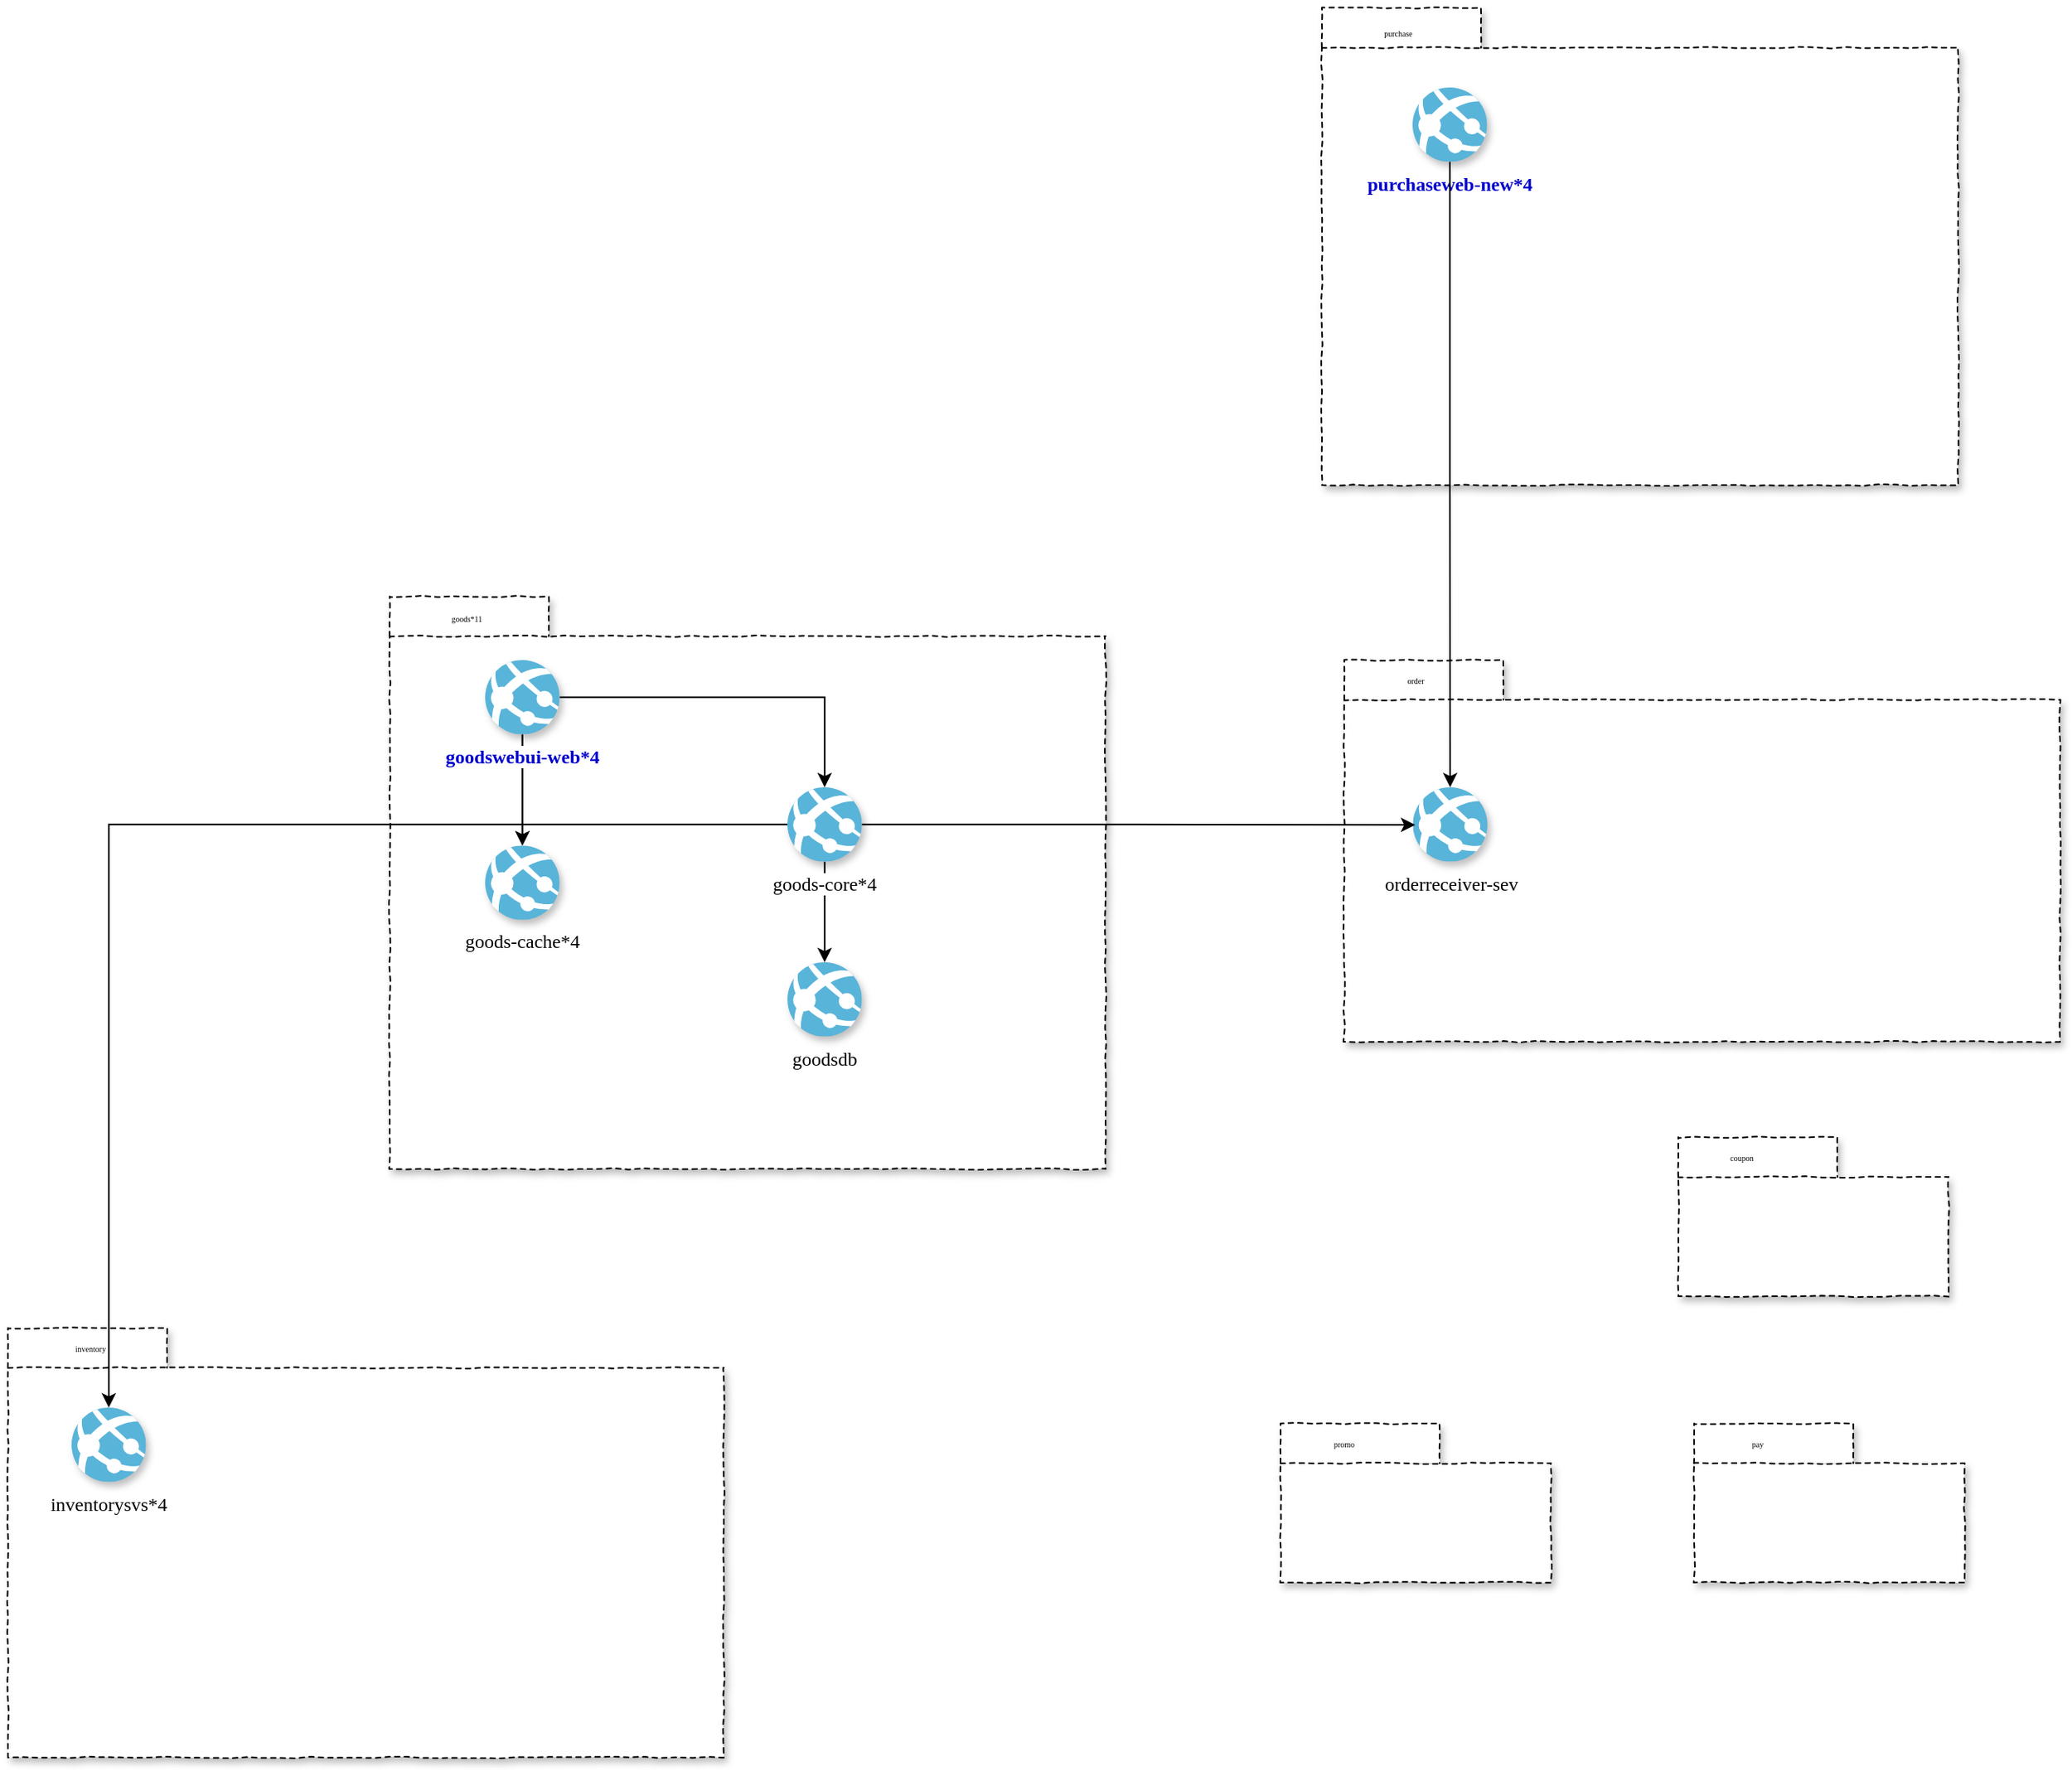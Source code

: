 <mxfile version="20.2.7" type="github">
  <diagram id="czq2NwJjlsjAraEdjovs" name="第 1 页">
    <mxGraphModel dx="2324" dy="2005" grid="1" gridSize="10" guides="1" tooltips="1" connect="1" arrows="1" fold="1" page="1" pageScale="1" pageWidth="827" pageHeight="1169" math="0" shadow="0">
      <root>
        <mxCell id="0" />
        <mxCell id="1" parent="0" />
        <mxCell id="hmzTRBHMW24GZiser8V7-12" value="" style="group" vertex="1" connectable="0" parent="1">
          <mxGeometry x="-220" y="-260" width="450" height="360" as="geometry" />
        </mxCell>
        <mxCell id="hmzTRBHMW24GZiser8V7-7" value="" style="shape=folder;spacingTop=10;tabWidth=100;tabHeight=25;tabPosition=left;dashed=1;enumerate=0;comic=1;jiggle=1;treeMoving=0;treeFolding=0;deletable=1;rotatable=0;noLabel=0;shadow=1;sketch=0;" vertex="1" parent="hmzTRBHMW24GZiser8V7-12">
          <mxGeometry x="10" width="450" height="360" as="geometry" />
        </mxCell>
        <mxCell id="hmzTRBHMW24GZiser8V7-11" value="goods*11" style="text;html=1;strokeColor=none;fillColor=none;align=center;verticalAlign=middle;whiteSpace=wrap;rounded=0;shadow=1;comic=1;sketch=0;jiggle=1;fontFamily=Verdana;fontSize=5;" vertex="1" parent="hmzTRBHMW24GZiser8V7-12">
          <mxGeometry x="14.516" y="-8.882e-16" width="87.097" height="28.8" as="geometry" />
        </mxCell>
        <mxCell id="hmzTRBHMW24GZiser8V7-35" style="edgeStyle=orthogonalEdgeStyle;rounded=0;orthogonalLoop=1;jettySize=auto;html=1;fontFamily=Verdana;fontSize=5;fontColor=#000000;" edge="1" parent="hmzTRBHMW24GZiser8V7-12" source="hmzTRBHMW24GZiser8V7-31" target="hmzTRBHMW24GZiser8V7-34">
          <mxGeometry relative="1" as="geometry" />
        </mxCell>
        <mxCell id="hmzTRBHMW24GZiser8V7-37" style="edgeStyle=orthogonalEdgeStyle;rounded=0;orthogonalLoop=1;jettySize=auto;html=1;fontFamily=Verdana;fontSize=5;fontColor=#000000;" edge="1" parent="hmzTRBHMW24GZiser8V7-12" source="hmzTRBHMW24GZiser8V7-31" target="hmzTRBHMW24GZiser8V7-36">
          <mxGeometry relative="1" as="geometry" />
        </mxCell>
        <mxCell id="hmzTRBHMW24GZiser8V7-44" value="" style="edgeStyle=orthogonalEdgeStyle;rounded=0;orthogonalLoop=1;jettySize=auto;html=1;fontFamily=Verdana;fontSize=5;fontColor=#0000CC;" edge="1" parent="hmzTRBHMW24GZiser8V7-12" source="hmzTRBHMW24GZiser8V7-31" target="hmzTRBHMW24GZiser8V7-36">
          <mxGeometry relative="1" as="geometry" />
        </mxCell>
        <mxCell id="hmzTRBHMW24GZiser8V7-31" value="&lt;b&gt;&lt;font color=&quot;#0000cc&quot;&gt;goodswebui-web*4&lt;/font&gt;&lt;/b&gt;" style="sketch=0;aspect=fixed;html=1;points=[];align=center;image;fontSize=12;image=img/lib/mscae/App_Services.svg;shadow=1;comic=1;jiggle=1;fontFamily=Verdana;" vertex="1" parent="hmzTRBHMW24GZiser8V7-12">
          <mxGeometry x="70" y="40" width="46.8" height="46.8" as="geometry" />
        </mxCell>
        <mxCell id="hmzTRBHMW24GZiser8V7-39" style="edgeStyle=orthogonalEdgeStyle;rounded=0;orthogonalLoop=1;jettySize=auto;html=1;fontFamily=Verdana;fontSize=5;fontColor=#000000;" edge="1" parent="hmzTRBHMW24GZiser8V7-12" source="hmzTRBHMW24GZiser8V7-34" target="hmzTRBHMW24GZiser8V7-38">
          <mxGeometry relative="1" as="geometry" />
        </mxCell>
        <mxCell id="hmzTRBHMW24GZiser8V7-34" value="&lt;span style=&quot;font-weight: normal;&quot;&gt;goods-core*4&lt;/span&gt;" style="sketch=0;aspect=fixed;html=1;points=[];align=center;image;fontSize=12;image=img/lib/mscae/App_Services.svg;shadow=1;comic=1;jiggle=1;fontFamily=Verdana;fontStyle=1" vertex="1" parent="hmzTRBHMW24GZiser8V7-12">
          <mxGeometry x="260" y="120" width="46.8" height="46.8" as="geometry" />
        </mxCell>
        <mxCell id="hmzTRBHMW24GZiser8V7-36" value="&lt;span style=&quot;font-weight: normal;&quot;&gt;goods-cache*4&lt;/span&gt;" style="sketch=0;aspect=fixed;html=1;points=[];align=center;image;fontSize=12;image=img/lib/mscae/App_Services.svg;shadow=1;comic=1;jiggle=1;fontFamily=Verdana;fontStyle=1" vertex="1" parent="hmzTRBHMW24GZiser8V7-12">
          <mxGeometry x="70" y="156.6" width="46.8" height="46.8" as="geometry" />
        </mxCell>
        <mxCell id="hmzTRBHMW24GZiser8V7-38" value="&lt;span style=&quot;font-weight: normal;&quot;&gt;goodsdb&lt;/span&gt;" style="sketch=0;aspect=fixed;html=1;points=[];align=center;image;fontSize=12;image=img/lib/mscae/App_Services.svg;shadow=1;comic=1;jiggle=1;fontFamily=Verdana;fontStyle=1" vertex="1" parent="hmzTRBHMW24GZiser8V7-12">
          <mxGeometry x="260" y="230" width="46.8" height="46.8" as="geometry" />
        </mxCell>
        <mxCell id="hmzTRBHMW24GZiser8V7-13" value="" style="group" vertex="1" connectable="0" parent="1">
          <mxGeometry x="376" y="-630" width="400" height="300" as="geometry" />
        </mxCell>
        <mxCell id="hmzTRBHMW24GZiser8V7-14" value="" style="shape=folder;spacingTop=10;tabWidth=100;tabHeight=25;tabPosition=left;dashed=1;enumerate=0;comic=1;jiggle=1;treeMoving=0;treeFolding=0;deletable=1;rotatable=0;noLabel=0;shadow=1;sketch=0;" vertex="1" parent="hmzTRBHMW24GZiser8V7-13">
          <mxGeometry width="400" height="300" as="geometry" />
        </mxCell>
        <mxCell id="hmzTRBHMW24GZiser8V7-15" value="purchase" style="text;html=1;strokeColor=none;fillColor=none;align=center;verticalAlign=middle;whiteSpace=wrap;rounded=0;shadow=1;comic=1;sketch=0;jiggle=1;fontFamily=Verdana;fontSize=5;" vertex="1" parent="hmzTRBHMW24GZiser8V7-13">
          <mxGeometry width="96.47" height="31" as="geometry" />
        </mxCell>
        <mxCell id="hmzTRBHMW24GZiser8V7-43" value="&lt;b&gt;&lt;font color=&quot;#0000cc&quot;&gt;purchaseweb-new*4&lt;/font&gt;&lt;/b&gt;" style="sketch=0;aspect=fixed;html=1;points=[];align=center;image;fontSize=12;image=img/lib/mscae/App_Services.svg;shadow=1;comic=1;jiggle=1;fontFamily=Verdana;" vertex="1" parent="hmzTRBHMW24GZiser8V7-13">
          <mxGeometry x="57.0" y="50" width="46.8" height="46.8" as="geometry" />
        </mxCell>
        <mxCell id="hmzTRBHMW24GZiser8V7-16" value="" style="group" vertex="1" connectable="0" parent="1">
          <mxGeometry x="600" y="80" width="170" height="100" as="geometry" />
        </mxCell>
        <mxCell id="hmzTRBHMW24GZiser8V7-17" value="" style="shape=folder;spacingTop=10;tabWidth=100;tabHeight=25;tabPosition=left;dashed=1;enumerate=0;comic=1;jiggle=1;treeMoving=0;treeFolding=0;deletable=1;rotatable=0;noLabel=0;shadow=1;sketch=0;" vertex="1" parent="hmzTRBHMW24GZiser8V7-16">
          <mxGeometry width="170" height="100" as="geometry" />
        </mxCell>
        <mxCell id="hmzTRBHMW24GZiser8V7-18" value="coupon" style="text;html=1;strokeColor=none;fillColor=none;align=center;verticalAlign=middle;whiteSpace=wrap;rounded=0;shadow=1;comic=1;sketch=0;jiggle=1;fontFamily=Verdana;fontSize=5;" vertex="1" parent="hmzTRBHMW24GZiser8V7-16">
          <mxGeometry x="10" y="3" width="60" height="20" as="geometry" />
        </mxCell>
        <mxCell id="hmzTRBHMW24GZiser8V7-19" value="" style="group" vertex="1" connectable="0" parent="1">
          <mxGeometry x="350" y="260" width="170" height="100" as="geometry" />
        </mxCell>
        <mxCell id="hmzTRBHMW24GZiser8V7-20" value="" style="shape=folder;spacingTop=10;tabWidth=100;tabHeight=25;tabPosition=left;dashed=1;enumerate=0;comic=1;jiggle=1;treeMoving=0;treeFolding=0;deletable=1;rotatable=0;noLabel=0;shadow=1;sketch=0;" vertex="1" parent="hmzTRBHMW24GZiser8V7-19">
          <mxGeometry width="170" height="100" as="geometry" />
        </mxCell>
        <mxCell id="hmzTRBHMW24GZiser8V7-21" value="promo" style="text;html=1;strokeColor=none;fillColor=none;align=center;verticalAlign=middle;whiteSpace=wrap;rounded=0;shadow=1;comic=1;sketch=0;jiggle=1;fontFamily=Verdana;fontSize=5;" vertex="1" parent="hmzTRBHMW24GZiser8V7-19">
          <mxGeometry x="10" y="3" width="60" height="20" as="geometry" />
        </mxCell>
        <mxCell id="hmzTRBHMW24GZiser8V7-22" value="" style="group" vertex="1" connectable="0" parent="1">
          <mxGeometry x="390" y="-220" width="450" height="240" as="geometry" />
        </mxCell>
        <mxCell id="hmzTRBHMW24GZiser8V7-23" value="" style="shape=folder;spacingTop=10;tabWidth=100;tabHeight=25;tabPosition=left;dashed=1;enumerate=0;comic=1;jiggle=1;treeMoving=0;treeFolding=0;deletable=1;rotatable=0;noLabel=0;shadow=1;sketch=0;" vertex="1" parent="hmzTRBHMW24GZiser8V7-22">
          <mxGeometry width="450" height="240" as="geometry" />
        </mxCell>
        <mxCell id="hmzTRBHMW24GZiser8V7-24" value="order" style="text;html=1;strokeColor=none;fillColor=none;align=center;verticalAlign=middle;whiteSpace=wrap;rounded=0;shadow=1;comic=1;sketch=0;jiggle=1;fontFamily=Verdana;fontSize=5;" vertex="1" parent="hmzTRBHMW24GZiser8V7-22">
          <mxGeometry y="-2" width="90" height="30" as="geometry" />
        </mxCell>
        <mxCell id="hmzTRBHMW24GZiser8V7-40" value="&lt;span style=&quot;font-weight: 400;&quot;&gt;orderreceiver-sev&lt;/span&gt;" style="sketch=0;aspect=fixed;html=1;points=[];align=center;image;fontSize=12;image=img/lib/mscae/App_Services.svg;shadow=1;comic=1;jiggle=1;fontFamily=Verdana;fontStyle=1" vertex="1" parent="hmzTRBHMW24GZiser8V7-22">
          <mxGeometry x="43.2" y="80" width="46.8" height="46.8" as="geometry" />
        </mxCell>
        <mxCell id="hmzTRBHMW24GZiser8V7-25" value="" style="group" vertex="1" connectable="0" parent="1">
          <mxGeometry x="610" y="260" width="170" height="100" as="geometry" />
        </mxCell>
        <mxCell id="hmzTRBHMW24GZiser8V7-26" value="" style="shape=folder;spacingTop=10;tabWidth=100;tabHeight=25;tabPosition=left;dashed=1;enumerate=0;comic=1;jiggle=1;treeMoving=0;treeFolding=0;deletable=1;rotatable=0;noLabel=0;shadow=1;sketch=0;" vertex="1" parent="hmzTRBHMW24GZiser8V7-25">
          <mxGeometry width="170" height="100" as="geometry" />
        </mxCell>
        <mxCell id="hmzTRBHMW24GZiser8V7-27" value="pay" style="text;html=1;strokeColor=none;fillColor=none;align=center;verticalAlign=middle;whiteSpace=wrap;rounded=0;shadow=1;comic=1;sketch=0;jiggle=1;fontFamily=Verdana;fontSize=5;" vertex="1" parent="hmzTRBHMW24GZiser8V7-25">
          <mxGeometry x="10" y="3" width="60" height="20" as="geometry" />
        </mxCell>
        <mxCell id="hmzTRBHMW24GZiser8V7-28" value="" style="group" vertex="1" connectable="0" parent="1">
          <mxGeometry x="-450" y="200" width="450" height="270" as="geometry" />
        </mxCell>
        <mxCell id="hmzTRBHMW24GZiser8V7-29" value="" style="shape=folder;spacingTop=10;tabWidth=100;tabHeight=25;tabPosition=left;dashed=1;enumerate=0;comic=1;jiggle=1;treeMoving=0;treeFolding=0;deletable=1;rotatable=0;noLabel=0;shadow=1;sketch=0;" vertex="1" parent="hmzTRBHMW24GZiser8V7-28">
          <mxGeometry width="450" height="270" as="geometry" />
        </mxCell>
        <mxCell id="hmzTRBHMW24GZiser8V7-30" value="inventory" style="text;html=1;strokeColor=none;fillColor=none;align=center;verticalAlign=middle;whiteSpace=wrap;rounded=0;shadow=1;comic=1;sketch=0;jiggle=1;fontFamily=Verdana;fontSize=5;" vertex="1" parent="hmzTRBHMW24GZiser8V7-28">
          <mxGeometry y="-3" width="103.53" height="31.9" as="geometry" />
        </mxCell>
        <mxCell id="hmzTRBHMW24GZiser8V7-47" value="&lt;span style=&quot;font-weight: 400;&quot;&gt;inventorysvs*4&lt;/span&gt;" style="sketch=0;aspect=fixed;html=1;points=[];align=center;image;fontSize=12;image=img/lib/mscae/App_Services.svg;shadow=1;comic=1;jiggle=1;fontFamily=Verdana;fontStyle=1" vertex="1" parent="hmzTRBHMW24GZiser8V7-28">
          <mxGeometry x="40" y="50" width="46.8" height="46.8" as="geometry" />
        </mxCell>
        <mxCell id="hmzTRBHMW24GZiser8V7-45" style="edgeStyle=orthogonalEdgeStyle;rounded=0;orthogonalLoop=1;jettySize=auto;html=1;fontFamily=Verdana;fontSize=5;fontColor=#0000CC;" edge="1" parent="1" source="hmzTRBHMW24GZiser8V7-43" target="hmzTRBHMW24GZiser8V7-40">
          <mxGeometry relative="1" as="geometry" />
        </mxCell>
        <mxCell id="hmzTRBHMW24GZiser8V7-46" style="edgeStyle=orthogonalEdgeStyle;rounded=0;orthogonalLoop=1;jettySize=auto;html=1;entryX=0.031;entryY=0.506;entryDx=0;entryDy=0;entryPerimeter=0;fontFamily=Verdana;fontSize=5;fontColor=#0000CC;" edge="1" parent="1" source="hmzTRBHMW24GZiser8V7-34" target="hmzTRBHMW24GZiser8V7-40">
          <mxGeometry relative="1" as="geometry" />
        </mxCell>
        <mxCell id="hmzTRBHMW24GZiser8V7-48" style="edgeStyle=orthogonalEdgeStyle;rounded=0;orthogonalLoop=1;jettySize=auto;html=1;fontFamily=Verdana;fontSize=5;fontColor=#0000CC;" edge="1" parent="1" source="hmzTRBHMW24GZiser8V7-34" target="hmzTRBHMW24GZiser8V7-47">
          <mxGeometry relative="1" as="geometry" />
        </mxCell>
      </root>
    </mxGraphModel>
  </diagram>
</mxfile>

